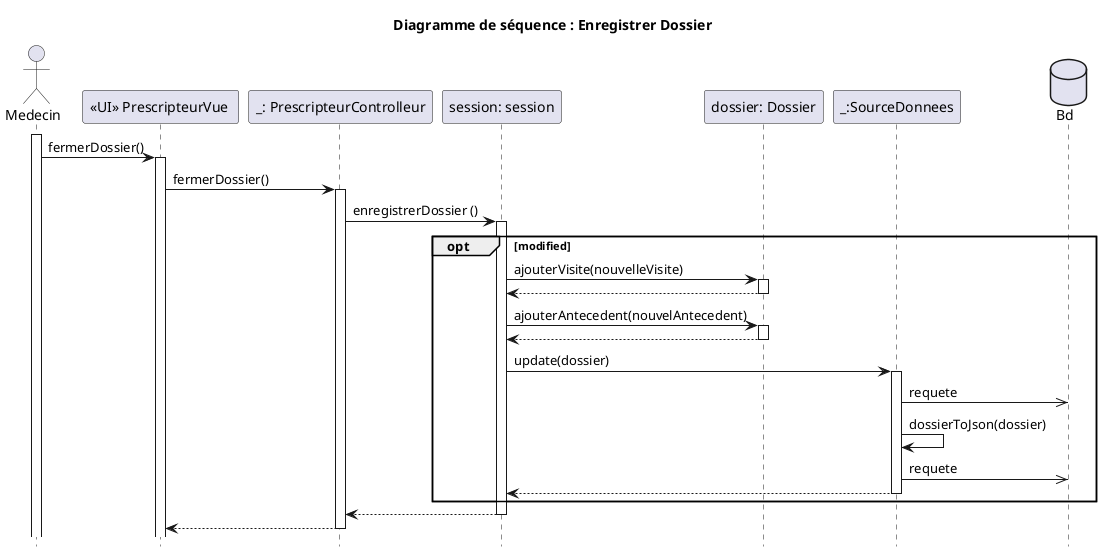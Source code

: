 @startuml

title Diagramme de séquence : Enregistrer Dossier
hide footbox

actor "Medecin" as doc

participant "<<UI>> PrescripteurVue " as pv
participant "_: PrescripteurControlleur" as pc
participant "session: session" as ses
participant "dossier: Dossier" as do
participant "_:SourceDonnees" as sd
database "Bd" as bd

activate doc
doc -> pv : fermerDossier()
activate pv
pv -> pc : fermerDossier()
activate pc
pc -> ses : enregistrerDossier ()
activate ses
opt modified
ses -> do : ajouterVisite(nouvelleVisite)
activate do
do --> ses
deactivate do
ses -> do : ajouterAntecedent(nouvelAntecedent)
activate do
do --> ses
deactivate do
ses -> sd : update(dossier)
activate sd
sd ->> bd : requete
sd -> sd : dossierToJson(dossier)
sd ->> bd : requete
sd --> ses
deactivate sd
end

ses --> pc
deactivate ses
pc --> pv 
deactivate pc



@enduml